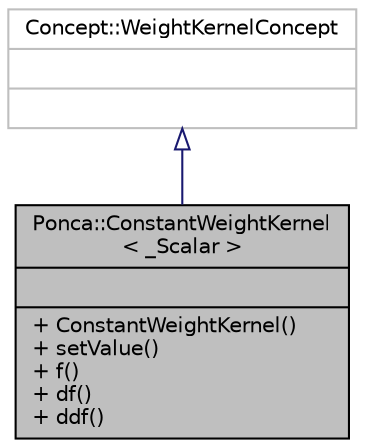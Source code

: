 digraph "Ponca::ConstantWeightKernel&lt; _Scalar &gt;"
{
 // INTERACTIVE_SVG=YES
 // LATEX_PDF_SIZE
  bgcolor="transparent";
  edge [fontname="Helvetica",fontsize="10",labelfontname="Helvetica",labelfontsize="10"];
  node [fontname="Helvetica",fontsize="10",shape=record];
  Node1 [label="{Ponca::ConstantWeightKernel\l\< _Scalar \>\n||+ ConstantWeightKernel()\l+ setValue()\l+ f()\l+ df()\l+ ddf()\l}",height=0.2,width=0.4,color="black", fillcolor="grey75", style="filled", fontcolor="black",tooltip="Concept::WeightKernelConcept returning a constant value."];
  Node2 -> Node1 [dir="back",color="midnightblue",fontsize="10",style="solid",arrowtail="onormal",fontname="Helvetica"];
  Node2 [label="{Concept::WeightKernelConcept\n||}",height=0.2,width=0.4,color="grey75",tooltip=" "];
}
